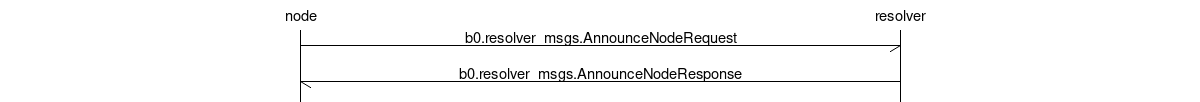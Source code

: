 msc {
    hscale = "2";

    n [ label="node" ], r [ label="resolver" ];

    n->r [ label="b0.resolver_msgs.AnnounceNodeRequest" ];
    r->n [ label="b0.resolver_msgs.AnnounceNodeResponse" ];
}
